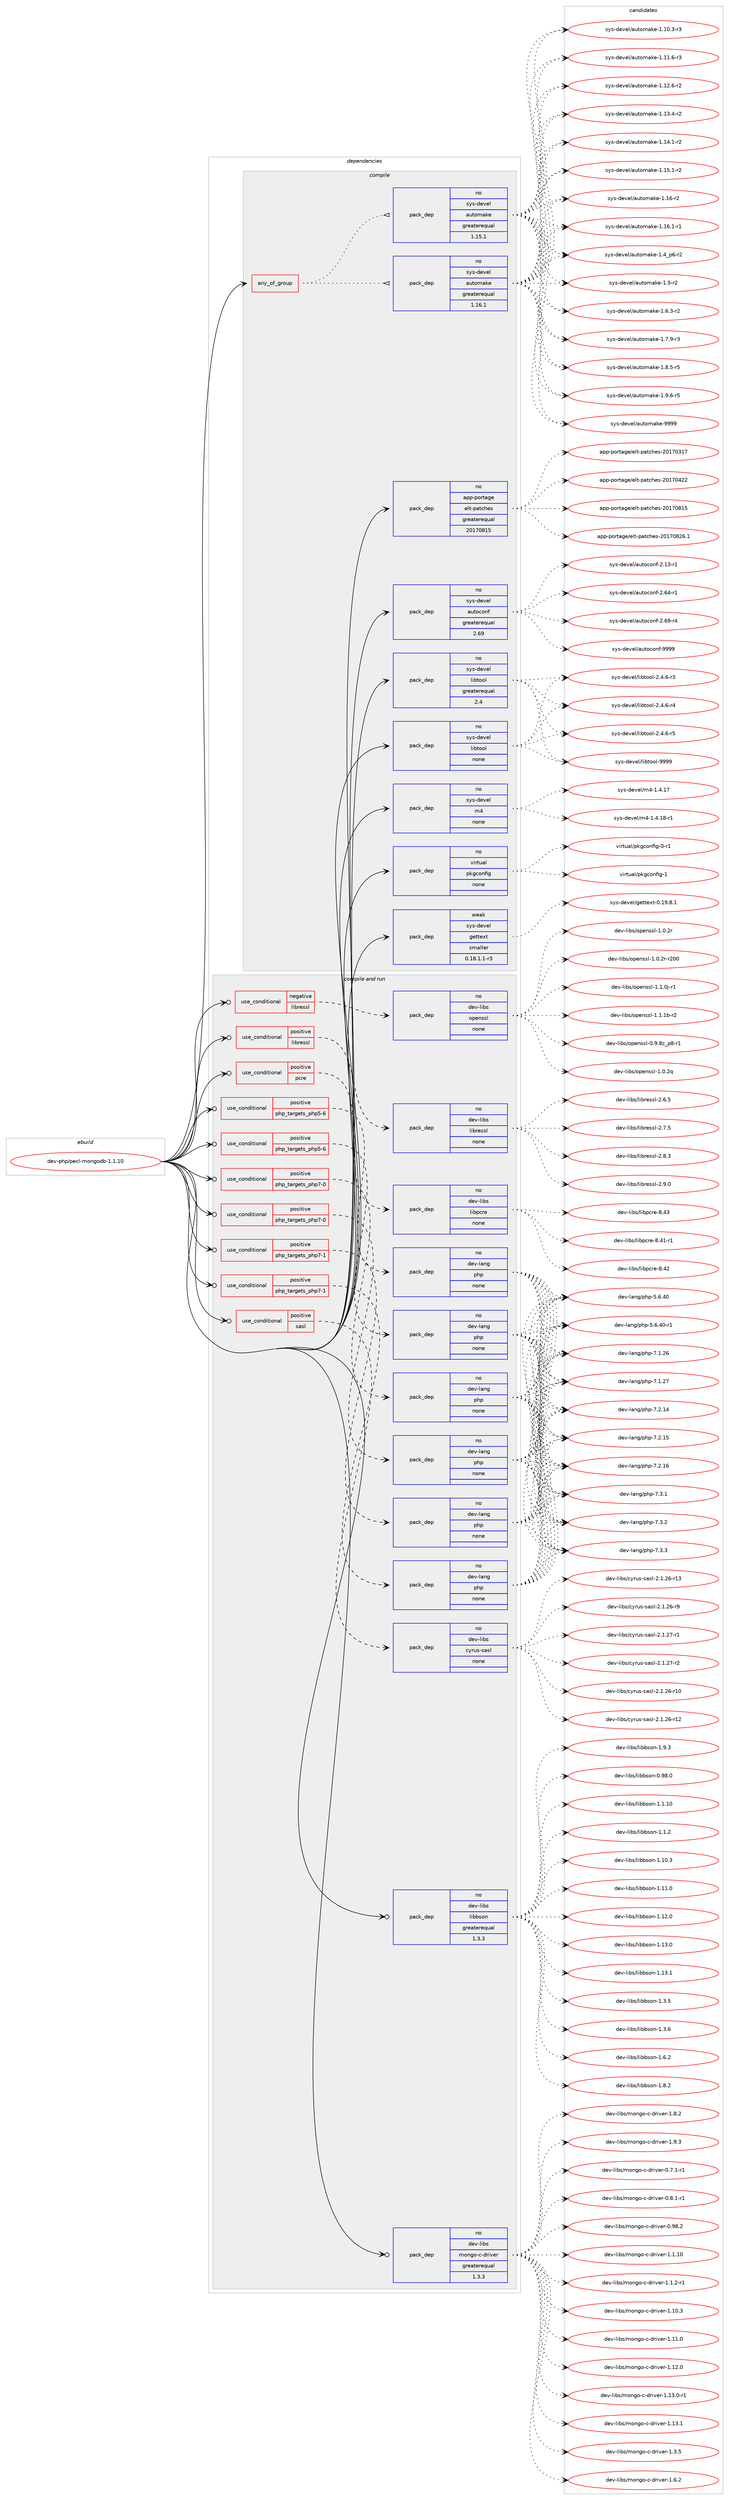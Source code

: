 digraph prolog {

# *************
# Graph options
# *************

newrank=true;
concentrate=true;
compound=true;
graph [rankdir=LR,fontname=Helvetica,fontsize=10,ranksep=1.5];#, ranksep=2.5, nodesep=0.2];
edge  [arrowhead=vee];
node  [fontname=Helvetica,fontsize=10];

# **********
# The ebuild
# **********

subgraph cluster_leftcol {
color=gray;
rank=same;
label=<<i>ebuild</i>>;
id [label="dev-php/pecl-mongodb-1.1.10", color=red, width=4, href="../dev-php/pecl-mongodb-1.1.10.svg"];
}

# ****************
# The dependencies
# ****************

subgraph cluster_midcol {
color=gray;
label=<<i>dependencies</i>>;
subgraph cluster_compile {
fillcolor="#eeeeee";
style=filled;
label=<<i>compile</i>>;
subgraph any22577 {
dependency1394352 [label=<<TABLE BORDER="0" CELLBORDER="1" CELLSPACING="0" CELLPADDING="4"><TR><TD CELLPADDING="10">any_of_group</TD></TR></TABLE>>, shape=none, color=red];subgraph pack1001561 {
dependency1394353 [label=<<TABLE BORDER="0" CELLBORDER="1" CELLSPACING="0" CELLPADDING="4" WIDTH="220"><TR><TD ROWSPAN="6" CELLPADDING="30">pack_dep</TD></TR><TR><TD WIDTH="110">no</TD></TR><TR><TD>sys-devel</TD></TR><TR><TD>automake</TD></TR><TR><TD>greaterequal</TD></TR><TR><TD>1.16.1</TD></TR></TABLE>>, shape=none, color=blue];
}
dependency1394352:e -> dependency1394353:w [weight=20,style="dotted",arrowhead="oinv"];
subgraph pack1001562 {
dependency1394354 [label=<<TABLE BORDER="0" CELLBORDER="1" CELLSPACING="0" CELLPADDING="4" WIDTH="220"><TR><TD ROWSPAN="6" CELLPADDING="30">pack_dep</TD></TR><TR><TD WIDTH="110">no</TD></TR><TR><TD>sys-devel</TD></TR><TR><TD>automake</TD></TR><TR><TD>greaterequal</TD></TR><TR><TD>1.15.1</TD></TR></TABLE>>, shape=none, color=blue];
}
dependency1394352:e -> dependency1394354:w [weight=20,style="dotted",arrowhead="oinv"];
}
id:e -> dependency1394352:w [weight=20,style="solid",arrowhead="vee"];
subgraph pack1001563 {
dependency1394355 [label=<<TABLE BORDER="0" CELLBORDER="1" CELLSPACING="0" CELLPADDING="4" WIDTH="220"><TR><TD ROWSPAN="6" CELLPADDING="30">pack_dep</TD></TR><TR><TD WIDTH="110">no</TD></TR><TR><TD>app-portage</TD></TR><TR><TD>elt-patches</TD></TR><TR><TD>greaterequal</TD></TR><TR><TD>20170815</TD></TR></TABLE>>, shape=none, color=blue];
}
id:e -> dependency1394355:w [weight=20,style="solid",arrowhead="vee"];
subgraph pack1001564 {
dependency1394356 [label=<<TABLE BORDER="0" CELLBORDER="1" CELLSPACING="0" CELLPADDING="4" WIDTH="220"><TR><TD ROWSPAN="6" CELLPADDING="30">pack_dep</TD></TR><TR><TD WIDTH="110">no</TD></TR><TR><TD>sys-devel</TD></TR><TR><TD>autoconf</TD></TR><TR><TD>greaterequal</TD></TR><TR><TD>2.69</TD></TR></TABLE>>, shape=none, color=blue];
}
id:e -> dependency1394356:w [weight=20,style="solid",arrowhead="vee"];
subgraph pack1001565 {
dependency1394357 [label=<<TABLE BORDER="0" CELLBORDER="1" CELLSPACING="0" CELLPADDING="4" WIDTH="220"><TR><TD ROWSPAN="6" CELLPADDING="30">pack_dep</TD></TR><TR><TD WIDTH="110">no</TD></TR><TR><TD>sys-devel</TD></TR><TR><TD>libtool</TD></TR><TR><TD>greaterequal</TD></TR><TR><TD>2.4</TD></TR></TABLE>>, shape=none, color=blue];
}
id:e -> dependency1394357:w [weight=20,style="solid",arrowhead="vee"];
subgraph pack1001566 {
dependency1394358 [label=<<TABLE BORDER="0" CELLBORDER="1" CELLSPACING="0" CELLPADDING="4" WIDTH="220"><TR><TD ROWSPAN="6" CELLPADDING="30">pack_dep</TD></TR><TR><TD WIDTH="110">no</TD></TR><TR><TD>sys-devel</TD></TR><TR><TD>libtool</TD></TR><TR><TD>none</TD></TR><TR><TD></TD></TR></TABLE>>, shape=none, color=blue];
}
id:e -> dependency1394358:w [weight=20,style="solid",arrowhead="vee"];
subgraph pack1001567 {
dependency1394359 [label=<<TABLE BORDER="0" CELLBORDER="1" CELLSPACING="0" CELLPADDING="4" WIDTH="220"><TR><TD ROWSPAN="6" CELLPADDING="30">pack_dep</TD></TR><TR><TD WIDTH="110">no</TD></TR><TR><TD>sys-devel</TD></TR><TR><TD>m4</TD></TR><TR><TD>none</TD></TR><TR><TD></TD></TR></TABLE>>, shape=none, color=blue];
}
id:e -> dependency1394359:w [weight=20,style="solid",arrowhead="vee"];
subgraph pack1001568 {
dependency1394360 [label=<<TABLE BORDER="0" CELLBORDER="1" CELLSPACING="0" CELLPADDING="4" WIDTH="220"><TR><TD ROWSPAN="6" CELLPADDING="30">pack_dep</TD></TR><TR><TD WIDTH="110">no</TD></TR><TR><TD>virtual</TD></TR><TR><TD>pkgconfig</TD></TR><TR><TD>none</TD></TR><TR><TD></TD></TR></TABLE>>, shape=none, color=blue];
}
id:e -> dependency1394360:w [weight=20,style="solid",arrowhead="vee"];
subgraph pack1001569 {
dependency1394361 [label=<<TABLE BORDER="0" CELLBORDER="1" CELLSPACING="0" CELLPADDING="4" WIDTH="220"><TR><TD ROWSPAN="6" CELLPADDING="30">pack_dep</TD></TR><TR><TD WIDTH="110">weak</TD></TR><TR><TD>sys-devel</TD></TR><TR><TD>gettext</TD></TR><TR><TD>smaller</TD></TR><TR><TD>0.18.1.1-r3</TD></TR></TABLE>>, shape=none, color=blue];
}
id:e -> dependency1394361:w [weight=20,style="solid",arrowhead="vee"];
}
subgraph cluster_compileandrun {
fillcolor="#eeeeee";
style=filled;
label=<<i>compile and run</i>>;
subgraph cond369649 {
dependency1394362 [label=<<TABLE BORDER="0" CELLBORDER="1" CELLSPACING="0" CELLPADDING="4"><TR><TD ROWSPAN="3" CELLPADDING="10">use_conditional</TD></TR><TR><TD>negative</TD></TR><TR><TD>libressl</TD></TR></TABLE>>, shape=none, color=red];
subgraph pack1001570 {
dependency1394363 [label=<<TABLE BORDER="0" CELLBORDER="1" CELLSPACING="0" CELLPADDING="4" WIDTH="220"><TR><TD ROWSPAN="6" CELLPADDING="30">pack_dep</TD></TR><TR><TD WIDTH="110">no</TD></TR><TR><TD>dev-libs</TD></TR><TR><TD>openssl</TD></TR><TR><TD>none</TD></TR><TR><TD></TD></TR></TABLE>>, shape=none, color=blue];
}
dependency1394362:e -> dependency1394363:w [weight=20,style="dashed",arrowhead="vee"];
}
id:e -> dependency1394362:w [weight=20,style="solid",arrowhead="odotvee"];
subgraph cond369650 {
dependency1394364 [label=<<TABLE BORDER="0" CELLBORDER="1" CELLSPACING="0" CELLPADDING="4"><TR><TD ROWSPAN="3" CELLPADDING="10">use_conditional</TD></TR><TR><TD>positive</TD></TR><TR><TD>libressl</TD></TR></TABLE>>, shape=none, color=red];
subgraph pack1001571 {
dependency1394365 [label=<<TABLE BORDER="0" CELLBORDER="1" CELLSPACING="0" CELLPADDING="4" WIDTH="220"><TR><TD ROWSPAN="6" CELLPADDING="30">pack_dep</TD></TR><TR><TD WIDTH="110">no</TD></TR><TR><TD>dev-libs</TD></TR><TR><TD>libressl</TD></TR><TR><TD>none</TD></TR><TR><TD></TD></TR></TABLE>>, shape=none, color=blue];
}
dependency1394364:e -> dependency1394365:w [weight=20,style="dashed",arrowhead="vee"];
}
id:e -> dependency1394364:w [weight=20,style="solid",arrowhead="odotvee"];
subgraph cond369651 {
dependency1394366 [label=<<TABLE BORDER="0" CELLBORDER="1" CELLSPACING="0" CELLPADDING="4"><TR><TD ROWSPAN="3" CELLPADDING="10">use_conditional</TD></TR><TR><TD>positive</TD></TR><TR><TD>pcre</TD></TR></TABLE>>, shape=none, color=red];
subgraph pack1001572 {
dependency1394367 [label=<<TABLE BORDER="0" CELLBORDER="1" CELLSPACING="0" CELLPADDING="4" WIDTH="220"><TR><TD ROWSPAN="6" CELLPADDING="30">pack_dep</TD></TR><TR><TD WIDTH="110">no</TD></TR><TR><TD>dev-libs</TD></TR><TR><TD>libpcre</TD></TR><TR><TD>none</TD></TR><TR><TD></TD></TR></TABLE>>, shape=none, color=blue];
}
dependency1394366:e -> dependency1394367:w [weight=20,style="dashed",arrowhead="vee"];
}
id:e -> dependency1394366:w [weight=20,style="solid",arrowhead="odotvee"];
subgraph cond369652 {
dependency1394368 [label=<<TABLE BORDER="0" CELLBORDER="1" CELLSPACING="0" CELLPADDING="4"><TR><TD ROWSPAN="3" CELLPADDING="10">use_conditional</TD></TR><TR><TD>positive</TD></TR><TR><TD>php_targets_php5-6</TD></TR></TABLE>>, shape=none, color=red];
subgraph pack1001573 {
dependency1394369 [label=<<TABLE BORDER="0" CELLBORDER="1" CELLSPACING="0" CELLPADDING="4" WIDTH="220"><TR><TD ROWSPAN="6" CELLPADDING="30">pack_dep</TD></TR><TR><TD WIDTH="110">no</TD></TR><TR><TD>dev-lang</TD></TR><TR><TD>php</TD></TR><TR><TD>none</TD></TR><TR><TD></TD></TR></TABLE>>, shape=none, color=blue];
}
dependency1394368:e -> dependency1394369:w [weight=20,style="dashed",arrowhead="vee"];
}
id:e -> dependency1394368:w [weight=20,style="solid",arrowhead="odotvee"];
subgraph cond369653 {
dependency1394370 [label=<<TABLE BORDER="0" CELLBORDER="1" CELLSPACING="0" CELLPADDING="4"><TR><TD ROWSPAN="3" CELLPADDING="10">use_conditional</TD></TR><TR><TD>positive</TD></TR><TR><TD>php_targets_php5-6</TD></TR></TABLE>>, shape=none, color=red];
subgraph pack1001574 {
dependency1394371 [label=<<TABLE BORDER="0" CELLBORDER="1" CELLSPACING="0" CELLPADDING="4" WIDTH="220"><TR><TD ROWSPAN="6" CELLPADDING="30">pack_dep</TD></TR><TR><TD WIDTH="110">no</TD></TR><TR><TD>dev-lang</TD></TR><TR><TD>php</TD></TR><TR><TD>none</TD></TR><TR><TD></TD></TR></TABLE>>, shape=none, color=blue];
}
dependency1394370:e -> dependency1394371:w [weight=20,style="dashed",arrowhead="vee"];
}
id:e -> dependency1394370:w [weight=20,style="solid",arrowhead="odotvee"];
subgraph cond369654 {
dependency1394372 [label=<<TABLE BORDER="0" CELLBORDER="1" CELLSPACING="0" CELLPADDING="4"><TR><TD ROWSPAN="3" CELLPADDING="10">use_conditional</TD></TR><TR><TD>positive</TD></TR><TR><TD>php_targets_php7-0</TD></TR></TABLE>>, shape=none, color=red];
subgraph pack1001575 {
dependency1394373 [label=<<TABLE BORDER="0" CELLBORDER="1" CELLSPACING="0" CELLPADDING="4" WIDTH="220"><TR><TD ROWSPAN="6" CELLPADDING="30">pack_dep</TD></TR><TR><TD WIDTH="110">no</TD></TR><TR><TD>dev-lang</TD></TR><TR><TD>php</TD></TR><TR><TD>none</TD></TR><TR><TD></TD></TR></TABLE>>, shape=none, color=blue];
}
dependency1394372:e -> dependency1394373:w [weight=20,style="dashed",arrowhead="vee"];
}
id:e -> dependency1394372:w [weight=20,style="solid",arrowhead="odotvee"];
subgraph cond369655 {
dependency1394374 [label=<<TABLE BORDER="0" CELLBORDER="1" CELLSPACING="0" CELLPADDING="4"><TR><TD ROWSPAN="3" CELLPADDING="10">use_conditional</TD></TR><TR><TD>positive</TD></TR><TR><TD>php_targets_php7-0</TD></TR></TABLE>>, shape=none, color=red];
subgraph pack1001576 {
dependency1394375 [label=<<TABLE BORDER="0" CELLBORDER="1" CELLSPACING="0" CELLPADDING="4" WIDTH="220"><TR><TD ROWSPAN="6" CELLPADDING="30">pack_dep</TD></TR><TR><TD WIDTH="110">no</TD></TR><TR><TD>dev-lang</TD></TR><TR><TD>php</TD></TR><TR><TD>none</TD></TR><TR><TD></TD></TR></TABLE>>, shape=none, color=blue];
}
dependency1394374:e -> dependency1394375:w [weight=20,style="dashed",arrowhead="vee"];
}
id:e -> dependency1394374:w [weight=20,style="solid",arrowhead="odotvee"];
subgraph cond369656 {
dependency1394376 [label=<<TABLE BORDER="0" CELLBORDER="1" CELLSPACING="0" CELLPADDING="4"><TR><TD ROWSPAN="3" CELLPADDING="10">use_conditional</TD></TR><TR><TD>positive</TD></TR><TR><TD>php_targets_php7-1</TD></TR></TABLE>>, shape=none, color=red];
subgraph pack1001577 {
dependency1394377 [label=<<TABLE BORDER="0" CELLBORDER="1" CELLSPACING="0" CELLPADDING="4" WIDTH="220"><TR><TD ROWSPAN="6" CELLPADDING="30">pack_dep</TD></TR><TR><TD WIDTH="110">no</TD></TR><TR><TD>dev-lang</TD></TR><TR><TD>php</TD></TR><TR><TD>none</TD></TR><TR><TD></TD></TR></TABLE>>, shape=none, color=blue];
}
dependency1394376:e -> dependency1394377:w [weight=20,style="dashed",arrowhead="vee"];
}
id:e -> dependency1394376:w [weight=20,style="solid",arrowhead="odotvee"];
subgraph cond369657 {
dependency1394378 [label=<<TABLE BORDER="0" CELLBORDER="1" CELLSPACING="0" CELLPADDING="4"><TR><TD ROWSPAN="3" CELLPADDING="10">use_conditional</TD></TR><TR><TD>positive</TD></TR><TR><TD>php_targets_php7-1</TD></TR></TABLE>>, shape=none, color=red];
subgraph pack1001578 {
dependency1394379 [label=<<TABLE BORDER="0" CELLBORDER="1" CELLSPACING="0" CELLPADDING="4" WIDTH="220"><TR><TD ROWSPAN="6" CELLPADDING="30">pack_dep</TD></TR><TR><TD WIDTH="110">no</TD></TR><TR><TD>dev-lang</TD></TR><TR><TD>php</TD></TR><TR><TD>none</TD></TR><TR><TD></TD></TR></TABLE>>, shape=none, color=blue];
}
dependency1394378:e -> dependency1394379:w [weight=20,style="dashed",arrowhead="vee"];
}
id:e -> dependency1394378:w [weight=20,style="solid",arrowhead="odotvee"];
subgraph cond369658 {
dependency1394380 [label=<<TABLE BORDER="0" CELLBORDER="1" CELLSPACING="0" CELLPADDING="4"><TR><TD ROWSPAN="3" CELLPADDING="10">use_conditional</TD></TR><TR><TD>positive</TD></TR><TR><TD>sasl</TD></TR></TABLE>>, shape=none, color=red];
subgraph pack1001579 {
dependency1394381 [label=<<TABLE BORDER="0" CELLBORDER="1" CELLSPACING="0" CELLPADDING="4" WIDTH="220"><TR><TD ROWSPAN="6" CELLPADDING="30">pack_dep</TD></TR><TR><TD WIDTH="110">no</TD></TR><TR><TD>dev-libs</TD></TR><TR><TD>cyrus-sasl</TD></TR><TR><TD>none</TD></TR><TR><TD></TD></TR></TABLE>>, shape=none, color=blue];
}
dependency1394380:e -> dependency1394381:w [weight=20,style="dashed",arrowhead="vee"];
}
id:e -> dependency1394380:w [weight=20,style="solid",arrowhead="odotvee"];
subgraph pack1001580 {
dependency1394382 [label=<<TABLE BORDER="0" CELLBORDER="1" CELLSPACING="0" CELLPADDING="4" WIDTH="220"><TR><TD ROWSPAN="6" CELLPADDING="30">pack_dep</TD></TR><TR><TD WIDTH="110">no</TD></TR><TR><TD>dev-libs</TD></TR><TR><TD>libbson</TD></TR><TR><TD>greaterequal</TD></TR><TR><TD>1.3.3</TD></TR></TABLE>>, shape=none, color=blue];
}
id:e -> dependency1394382:w [weight=20,style="solid",arrowhead="odotvee"];
subgraph pack1001581 {
dependency1394383 [label=<<TABLE BORDER="0" CELLBORDER="1" CELLSPACING="0" CELLPADDING="4" WIDTH="220"><TR><TD ROWSPAN="6" CELLPADDING="30">pack_dep</TD></TR><TR><TD WIDTH="110">no</TD></TR><TR><TD>dev-libs</TD></TR><TR><TD>mongo-c-driver</TD></TR><TR><TD>greaterequal</TD></TR><TR><TD>1.3.3</TD></TR></TABLE>>, shape=none, color=blue];
}
id:e -> dependency1394383:w [weight=20,style="solid",arrowhead="odotvee"];
}
subgraph cluster_run {
fillcolor="#eeeeee";
style=filled;
label=<<i>run</i>>;
}
}

# **************
# The candidates
# **************

subgraph cluster_choices {
rank=same;
color=gray;
label=<<i>candidates</i>>;

subgraph choice1001561 {
color=black;
nodesep=1;
choice11512111545100101118101108479711711611110997107101454946494846514511451 [label="sys-devel/automake-1.10.3-r3", color=red, width=4,href="../sys-devel/automake-1.10.3-r3.svg"];
choice11512111545100101118101108479711711611110997107101454946494946544511451 [label="sys-devel/automake-1.11.6-r3", color=red, width=4,href="../sys-devel/automake-1.11.6-r3.svg"];
choice11512111545100101118101108479711711611110997107101454946495046544511450 [label="sys-devel/automake-1.12.6-r2", color=red, width=4,href="../sys-devel/automake-1.12.6-r2.svg"];
choice11512111545100101118101108479711711611110997107101454946495146524511450 [label="sys-devel/automake-1.13.4-r2", color=red, width=4,href="../sys-devel/automake-1.13.4-r2.svg"];
choice11512111545100101118101108479711711611110997107101454946495246494511450 [label="sys-devel/automake-1.14.1-r2", color=red, width=4,href="../sys-devel/automake-1.14.1-r2.svg"];
choice11512111545100101118101108479711711611110997107101454946495346494511450 [label="sys-devel/automake-1.15.1-r2", color=red, width=4,href="../sys-devel/automake-1.15.1-r2.svg"];
choice1151211154510010111810110847971171161111099710710145494649544511450 [label="sys-devel/automake-1.16-r2", color=red, width=4,href="../sys-devel/automake-1.16-r2.svg"];
choice11512111545100101118101108479711711611110997107101454946495446494511449 [label="sys-devel/automake-1.16.1-r1", color=red, width=4,href="../sys-devel/automake-1.16.1-r1.svg"];
choice115121115451001011181011084797117116111109971071014549465295112544511450 [label="sys-devel/automake-1.4_p6-r2", color=red, width=4,href="../sys-devel/automake-1.4_p6-r2.svg"];
choice11512111545100101118101108479711711611110997107101454946534511450 [label="sys-devel/automake-1.5-r2", color=red, width=4,href="../sys-devel/automake-1.5-r2.svg"];
choice115121115451001011181011084797117116111109971071014549465446514511450 [label="sys-devel/automake-1.6.3-r2", color=red, width=4,href="../sys-devel/automake-1.6.3-r2.svg"];
choice115121115451001011181011084797117116111109971071014549465546574511451 [label="sys-devel/automake-1.7.9-r3", color=red, width=4,href="../sys-devel/automake-1.7.9-r3.svg"];
choice115121115451001011181011084797117116111109971071014549465646534511453 [label="sys-devel/automake-1.8.5-r5", color=red, width=4,href="../sys-devel/automake-1.8.5-r5.svg"];
choice115121115451001011181011084797117116111109971071014549465746544511453 [label="sys-devel/automake-1.9.6-r5", color=red, width=4,href="../sys-devel/automake-1.9.6-r5.svg"];
choice115121115451001011181011084797117116111109971071014557575757 [label="sys-devel/automake-9999", color=red, width=4,href="../sys-devel/automake-9999.svg"];
dependency1394353:e -> choice11512111545100101118101108479711711611110997107101454946494846514511451:w [style=dotted,weight="100"];
dependency1394353:e -> choice11512111545100101118101108479711711611110997107101454946494946544511451:w [style=dotted,weight="100"];
dependency1394353:e -> choice11512111545100101118101108479711711611110997107101454946495046544511450:w [style=dotted,weight="100"];
dependency1394353:e -> choice11512111545100101118101108479711711611110997107101454946495146524511450:w [style=dotted,weight="100"];
dependency1394353:e -> choice11512111545100101118101108479711711611110997107101454946495246494511450:w [style=dotted,weight="100"];
dependency1394353:e -> choice11512111545100101118101108479711711611110997107101454946495346494511450:w [style=dotted,weight="100"];
dependency1394353:e -> choice1151211154510010111810110847971171161111099710710145494649544511450:w [style=dotted,weight="100"];
dependency1394353:e -> choice11512111545100101118101108479711711611110997107101454946495446494511449:w [style=dotted,weight="100"];
dependency1394353:e -> choice115121115451001011181011084797117116111109971071014549465295112544511450:w [style=dotted,weight="100"];
dependency1394353:e -> choice11512111545100101118101108479711711611110997107101454946534511450:w [style=dotted,weight="100"];
dependency1394353:e -> choice115121115451001011181011084797117116111109971071014549465446514511450:w [style=dotted,weight="100"];
dependency1394353:e -> choice115121115451001011181011084797117116111109971071014549465546574511451:w [style=dotted,weight="100"];
dependency1394353:e -> choice115121115451001011181011084797117116111109971071014549465646534511453:w [style=dotted,weight="100"];
dependency1394353:e -> choice115121115451001011181011084797117116111109971071014549465746544511453:w [style=dotted,weight="100"];
dependency1394353:e -> choice115121115451001011181011084797117116111109971071014557575757:w [style=dotted,weight="100"];
}
subgraph choice1001562 {
color=black;
nodesep=1;
choice11512111545100101118101108479711711611110997107101454946494846514511451 [label="sys-devel/automake-1.10.3-r3", color=red, width=4,href="../sys-devel/automake-1.10.3-r3.svg"];
choice11512111545100101118101108479711711611110997107101454946494946544511451 [label="sys-devel/automake-1.11.6-r3", color=red, width=4,href="../sys-devel/automake-1.11.6-r3.svg"];
choice11512111545100101118101108479711711611110997107101454946495046544511450 [label="sys-devel/automake-1.12.6-r2", color=red, width=4,href="../sys-devel/automake-1.12.6-r2.svg"];
choice11512111545100101118101108479711711611110997107101454946495146524511450 [label="sys-devel/automake-1.13.4-r2", color=red, width=4,href="../sys-devel/automake-1.13.4-r2.svg"];
choice11512111545100101118101108479711711611110997107101454946495246494511450 [label="sys-devel/automake-1.14.1-r2", color=red, width=4,href="../sys-devel/automake-1.14.1-r2.svg"];
choice11512111545100101118101108479711711611110997107101454946495346494511450 [label="sys-devel/automake-1.15.1-r2", color=red, width=4,href="../sys-devel/automake-1.15.1-r2.svg"];
choice1151211154510010111810110847971171161111099710710145494649544511450 [label="sys-devel/automake-1.16-r2", color=red, width=4,href="../sys-devel/automake-1.16-r2.svg"];
choice11512111545100101118101108479711711611110997107101454946495446494511449 [label="sys-devel/automake-1.16.1-r1", color=red, width=4,href="../sys-devel/automake-1.16.1-r1.svg"];
choice115121115451001011181011084797117116111109971071014549465295112544511450 [label="sys-devel/automake-1.4_p6-r2", color=red, width=4,href="../sys-devel/automake-1.4_p6-r2.svg"];
choice11512111545100101118101108479711711611110997107101454946534511450 [label="sys-devel/automake-1.5-r2", color=red, width=4,href="../sys-devel/automake-1.5-r2.svg"];
choice115121115451001011181011084797117116111109971071014549465446514511450 [label="sys-devel/automake-1.6.3-r2", color=red, width=4,href="../sys-devel/automake-1.6.3-r2.svg"];
choice115121115451001011181011084797117116111109971071014549465546574511451 [label="sys-devel/automake-1.7.9-r3", color=red, width=4,href="../sys-devel/automake-1.7.9-r3.svg"];
choice115121115451001011181011084797117116111109971071014549465646534511453 [label="sys-devel/automake-1.8.5-r5", color=red, width=4,href="../sys-devel/automake-1.8.5-r5.svg"];
choice115121115451001011181011084797117116111109971071014549465746544511453 [label="sys-devel/automake-1.9.6-r5", color=red, width=4,href="../sys-devel/automake-1.9.6-r5.svg"];
choice115121115451001011181011084797117116111109971071014557575757 [label="sys-devel/automake-9999", color=red, width=4,href="../sys-devel/automake-9999.svg"];
dependency1394354:e -> choice11512111545100101118101108479711711611110997107101454946494846514511451:w [style=dotted,weight="100"];
dependency1394354:e -> choice11512111545100101118101108479711711611110997107101454946494946544511451:w [style=dotted,weight="100"];
dependency1394354:e -> choice11512111545100101118101108479711711611110997107101454946495046544511450:w [style=dotted,weight="100"];
dependency1394354:e -> choice11512111545100101118101108479711711611110997107101454946495146524511450:w [style=dotted,weight="100"];
dependency1394354:e -> choice11512111545100101118101108479711711611110997107101454946495246494511450:w [style=dotted,weight="100"];
dependency1394354:e -> choice11512111545100101118101108479711711611110997107101454946495346494511450:w [style=dotted,weight="100"];
dependency1394354:e -> choice1151211154510010111810110847971171161111099710710145494649544511450:w [style=dotted,weight="100"];
dependency1394354:e -> choice11512111545100101118101108479711711611110997107101454946495446494511449:w [style=dotted,weight="100"];
dependency1394354:e -> choice115121115451001011181011084797117116111109971071014549465295112544511450:w [style=dotted,weight="100"];
dependency1394354:e -> choice11512111545100101118101108479711711611110997107101454946534511450:w [style=dotted,weight="100"];
dependency1394354:e -> choice115121115451001011181011084797117116111109971071014549465446514511450:w [style=dotted,weight="100"];
dependency1394354:e -> choice115121115451001011181011084797117116111109971071014549465546574511451:w [style=dotted,weight="100"];
dependency1394354:e -> choice115121115451001011181011084797117116111109971071014549465646534511453:w [style=dotted,weight="100"];
dependency1394354:e -> choice115121115451001011181011084797117116111109971071014549465746544511453:w [style=dotted,weight="100"];
dependency1394354:e -> choice115121115451001011181011084797117116111109971071014557575757:w [style=dotted,weight="100"];
}
subgraph choice1001563 {
color=black;
nodesep=1;
choice97112112451121111141169710310147101108116451129711699104101115455048495548514955 [label="app-portage/elt-patches-20170317", color=red, width=4,href="../app-portage/elt-patches-20170317.svg"];
choice97112112451121111141169710310147101108116451129711699104101115455048495548525050 [label="app-portage/elt-patches-20170422", color=red, width=4,href="../app-portage/elt-patches-20170422.svg"];
choice97112112451121111141169710310147101108116451129711699104101115455048495548564953 [label="app-portage/elt-patches-20170815", color=red, width=4,href="../app-portage/elt-patches-20170815.svg"];
choice971121124511211111411697103101471011081164511297116991041011154550484955485650544649 [label="app-portage/elt-patches-20170826.1", color=red, width=4,href="../app-portage/elt-patches-20170826.1.svg"];
dependency1394355:e -> choice97112112451121111141169710310147101108116451129711699104101115455048495548514955:w [style=dotted,weight="100"];
dependency1394355:e -> choice97112112451121111141169710310147101108116451129711699104101115455048495548525050:w [style=dotted,weight="100"];
dependency1394355:e -> choice97112112451121111141169710310147101108116451129711699104101115455048495548564953:w [style=dotted,weight="100"];
dependency1394355:e -> choice971121124511211111411697103101471011081164511297116991041011154550484955485650544649:w [style=dotted,weight="100"];
}
subgraph choice1001564 {
color=black;
nodesep=1;
choice1151211154510010111810110847971171161119911111010245504649514511449 [label="sys-devel/autoconf-2.13-r1", color=red, width=4,href="../sys-devel/autoconf-2.13-r1.svg"];
choice1151211154510010111810110847971171161119911111010245504654524511449 [label="sys-devel/autoconf-2.64-r1", color=red, width=4,href="../sys-devel/autoconf-2.64-r1.svg"];
choice1151211154510010111810110847971171161119911111010245504654574511452 [label="sys-devel/autoconf-2.69-r4", color=red, width=4,href="../sys-devel/autoconf-2.69-r4.svg"];
choice115121115451001011181011084797117116111991111101024557575757 [label="sys-devel/autoconf-9999", color=red, width=4,href="../sys-devel/autoconf-9999.svg"];
dependency1394356:e -> choice1151211154510010111810110847971171161119911111010245504649514511449:w [style=dotted,weight="100"];
dependency1394356:e -> choice1151211154510010111810110847971171161119911111010245504654524511449:w [style=dotted,weight="100"];
dependency1394356:e -> choice1151211154510010111810110847971171161119911111010245504654574511452:w [style=dotted,weight="100"];
dependency1394356:e -> choice115121115451001011181011084797117116111991111101024557575757:w [style=dotted,weight="100"];
}
subgraph choice1001565 {
color=black;
nodesep=1;
choice1151211154510010111810110847108105981161111111084550465246544511451 [label="sys-devel/libtool-2.4.6-r3", color=red, width=4,href="../sys-devel/libtool-2.4.6-r3.svg"];
choice1151211154510010111810110847108105981161111111084550465246544511452 [label="sys-devel/libtool-2.4.6-r4", color=red, width=4,href="../sys-devel/libtool-2.4.6-r4.svg"];
choice1151211154510010111810110847108105981161111111084550465246544511453 [label="sys-devel/libtool-2.4.6-r5", color=red, width=4,href="../sys-devel/libtool-2.4.6-r5.svg"];
choice1151211154510010111810110847108105981161111111084557575757 [label="sys-devel/libtool-9999", color=red, width=4,href="../sys-devel/libtool-9999.svg"];
dependency1394357:e -> choice1151211154510010111810110847108105981161111111084550465246544511451:w [style=dotted,weight="100"];
dependency1394357:e -> choice1151211154510010111810110847108105981161111111084550465246544511452:w [style=dotted,weight="100"];
dependency1394357:e -> choice1151211154510010111810110847108105981161111111084550465246544511453:w [style=dotted,weight="100"];
dependency1394357:e -> choice1151211154510010111810110847108105981161111111084557575757:w [style=dotted,weight="100"];
}
subgraph choice1001566 {
color=black;
nodesep=1;
choice1151211154510010111810110847108105981161111111084550465246544511451 [label="sys-devel/libtool-2.4.6-r3", color=red, width=4,href="../sys-devel/libtool-2.4.6-r3.svg"];
choice1151211154510010111810110847108105981161111111084550465246544511452 [label="sys-devel/libtool-2.4.6-r4", color=red, width=4,href="../sys-devel/libtool-2.4.6-r4.svg"];
choice1151211154510010111810110847108105981161111111084550465246544511453 [label="sys-devel/libtool-2.4.6-r5", color=red, width=4,href="../sys-devel/libtool-2.4.6-r5.svg"];
choice1151211154510010111810110847108105981161111111084557575757 [label="sys-devel/libtool-9999", color=red, width=4,href="../sys-devel/libtool-9999.svg"];
dependency1394358:e -> choice1151211154510010111810110847108105981161111111084550465246544511451:w [style=dotted,weight="100"];
dependency1394358:e -> choice1151211154510010111810110847108105981161111111084550465246544511452:w [style=dotted,weight="100"];
dependency1394358:e -> choice1151211154510010111810110847108105981161111111084550465246544511453:w [style=dotted,weight="100"];
dependency1394358:e -> choice1151211154510010111810110847108105981161111111084557575757:w [style=dotted,weight="100"];
}
subgraph choice1001567 {
color=black;
nodesep=1;
choice11512111545100101118101108471095245494652464955 [label="sys-devel/m4-1.4.17", color=red, width=4,href="../sys-devel/m4-1.4.17.svg"];
choice115121115451001011181011084710952454946524649564511449 [label="sys-devel/m4-1.4.18-r1", color=red, width=4,href="../sys-devel/m4-1.4.18-r1.svg"];
dependency1394359:e -> choice11512111545100101118101108471095245494652464955:w [style=dotted,weight="100"];
dependency1394359:e -> choice115121115451001011181011084710952454946524649564511449:w [style=dotted,weight="100"];
}
subgraph choice1001568 {
color=black;
nodesep=1;
choice11810511411611797108471121071039911111010210510345484511449 [label="virtual/pkgconfig-0-r1", color=red, width=4,href="../virtual/pkgconfig-0-r1.svg"];
choice1181051141161179710847112107103991111101021051034549 [label="virtual/pkgconfig-1", color=red, width=4,href="../virtual/pkgconfig-1.svg"];
dependency1394360:e -> choice11810511411611797108471121071039911111010210510345484511449:w [style=dotted,weight="100"];
dependency1394360:e -> choice1181051141161179710847112107103991111101021051034549:w [style=dotted,weight="100"];
}
subgraph choice1001569 {
color=black;
nodesep=1;
choice1151211154510010111810110847103101116116101120116454846495746564649 [label="sys-devel/gettext-0.19.8.1", color=red, width=4,href="../sys-devel/gettext-0.19.8.1.svg"];
dependency1394361:e -> choice1151211154510010111810110847103101116116101120116454846495746564649:w [style=dotted,weight="100"];
}
subgraph choice1001570 {
color=black;
nodesep=1;
choice10010111845108105981154711111210111011511510845484657465612295112564511449 [label="dev-libs/openssl-0.9.8z_p8-r1", color=red, width=4,href="../dev-libs/openssl-0.9.8z_p8-r1.svg"];
choice100101118451081059811547111112101110115115108454946484650113 [label="dev-libs/openssl-1.0.2q", color=red, width=4,href="../dev-libs/openssl-1.0.2q.svg"];
choice100101118451081059811547111112101110115115108454946484650114 [label="dev-libs/openssl-1.0.2r", color=red, width=4,href="../dev-libs/openssl-1.0.2r.svg"];
choice10010111845108105981154711111210111011511510845494648465011445114504848 [label="dev-libs/openssl-1.0.2r-r200", color=red, width=4,href="../dev-libs/openssl-1.0.2r-r200.svg"];
choice1001011184510810598115471111121011101151151084549464946481064511449 [label="dev-libs/openssl-1.1.0j-r1", color=red, width=4,href="../dev-libs/openssl-1.1.0j-r1.svg"];
choice100101118451081059811547111112101110115115108454946494649984511450 [label="dev-libs/openssl-1.1.1b-r2", color=red, width=4,href="../dev-libs/openssl-1.1.1b-r2.svg"];
dependency1394363:e -> choice10010111845108105981154711111210111011511510845484657465612295112564511449:w [style=dotted,weight="100"];
dependency1394363:e -> choice100101118451081059811547111112101110115115108454946484650113:w [style=dotted,weight="100"];
dependency1394363:e -> choice100101118451081059811547111112101110115115108454946484650114:w [style=dotted,weight="100"];
dependency1394363:e -> choice10010111845108105981154711111210111011511510845494648465011445114504848:w [style=dotted,weight="100"];
dependency1394363:e -> choice1001011184510810598115471111121011101151151084549464946481064511449:w [style=dotted,weight="100"];
dependency1394363:e -> choice100101118451081059811547111112101110115115108454946494649984511450:w [style=dotted,weight="100"];
}
subgraph choice1001571 {
color=black;
nodesep=1;
choice10010111845108105981154710810598114101115115108455046544653 [label="dev-libs/libressl-2.6.5", color=red, width=4,href="../dev-libs/libressl-2.6.5.svg"];
choice10010111845108105981154710810598114101115115108455046554653 [label="dev-libs/libressl-2.7.5", color=red, width=4,href="../dev-libs/libressl-2.7.5.svg"];
choice10010111845108105981154710810598114101115115108455046564651 [label="dev-libs/libressl-2.8.3", color=red, width=4,href="../dev-libs/libressl-2.8.3.svg"];
choice10010111845108105981154710810598114101115115108455046574648 [label="dev-libs/libressl-2.9.0", color=red, width=4,href="../dev-libs/libressl-2.9.0.svg"];
dependency1394365:e -> choice10010111845108105981154710810598114101115115108455046544653:w [style=dotted,weight="100"];
dependency1394365:e -> choice10010111845108105981154710810598114101115115108455046554653:w [style=dotted,weight="100"];
dependency1394365:e -> choice10010111845108105981154710810598114101115115108455046564651:w [style=dotted,weight="100"];
dependency1394365:e -> choice10010111845108105981154710810598114101115115108455046574648:w [style=dotted,weight="100"];
}
subgraph choice1001572 {
color=black;
nodesep=1;
choice100101118451081059811547108105981129911410145564652494511449 [label="dev-libs/libpcre-8.41-r1", color=red, width=4,href="../dev-libs/libpcre-8.41-r1.svg"];
choice10010111845108105981154710810598112991141014556465250 [label="dev-libs/libpcre-8.42", color=red, width=4,href="../dev-libs/libpcre-8.42.svg"];
choice10010111845108105981154710810598112991141014556465251 [label="dev-libs/libpcre-8.43", color=red, width=4,href="../dev-libs/libpcre-8.43.svg"];
dependency1394367:e -> choice100101118451081059811547108105981129911410145564652494511449:w [style=dotted,weight="100"];
dependency1394367:e -> choice10010111845108105981154710810598112991141014556465250:w [style=dotted,weight="100"];
dependency1394367:e -> choice10010111845108105981154710810598112991141014556465251:w [style=dotted,weight="100"];
}
subgraph choice1001573 {
color=black;
nodesep=1;
choice10010111845108971101034711210411245534654465248 [label="dev-lang/php-5.6.40", color=red, width=4,href="../dev-lang/php-5.6.40.svg"];
choice100101118451089711010347112104112455346544652484511449 [label="dev-lang/php-5.6.40-r1", color=red, width=4,href="../dev-lang/php-5.6.40-r1.svg"];
choice10010111845108971101034711210411245554649465054 [label="dev-lang/php-7.1.26", color=red, width=4,href="../dev-lang/php-7.1.26.svg"];
choice10010111845108971101034711210411245554649465055 [label="dev-lang/php-7.1.27", color=red, width=4,href="../dev-lang/php-7.1.27.svg"];
choice10010111845108971101034711210411245554650464952 [label="dev-lang/php-7.2.14", color=red, width=4,href="../dev-lang/php-7.2.14.svg"];
choice10010111845108971101034711210411245554650464953 [label="dev-lang/php-7.2.15", color=red, width=4,href="../dev-lang/php-7.2.15.svg"];
choice10010111845108971101034711210411245554650464954 [label="dev-lang/php-7.2.16", color=red, width=4,href="../dev-lang/php-7.2.16.svg"];
choice100101118451089711010347112104112455546514649 [label="dev-lang/php-7.3.1", color=red, width=4,href="../dev-lang/php-7.3.1.svg"];
choice100101118451089711010347112104112455546514650 [label="dev-lang/php-7.3.2", color=red, width=4,href="../dev-lang/php-7.3.2.svg"];
choice100101118451089711010347112104112455546514651 [label="dev-lang/php-7.3.3", color=red, width=4,href="../dev-lang/php-7.3.3.svg"];
dependency1394369:e -> choice10010111845108971101034711210411245534654465248:w [style=dotted,weight="100"];
dependency1394369:e -> choice100101118451089711010347112104112455346544652484511449:w [style=dotted,weight="100"];
dependency1394369:e -> choice10010111845108971101034711210411245554649465054:w [style=dotted,weight="100"];
dependency1394369:e -> choice10010111845108971101034711210411245554649465055:w [style=dotted,weight="100"];
dependency1394369:e -> choice10010111845108971101034711210411245554650464952:w [style=dotted,weight="100"];
dependency1394369:e -> choice10010111845108971101034711210411245554650464953:w [style=dotted,weight="100"];
dependency1394369:e -> choice10010111845108971101034711210411245554650464954:w [style=dotted,weight="100"];
dependency1394369:e -> choice100101118451089711010347112104112455546514649:w [style=dotted,weight="100"];
dependency1394369:e -> choice100101118451089711010347112104112455546514650:w [style=dotted,weight="100"];
dependency1394369:e -> choice100101118451089711010347112104112455546514651:w [style=dotted,weight="100"];
}
subgraph choice1001574 {
color=black;
nodesep=1;
choice10010111845108971101034711210411245534654465248 [label="dev-lang/php-5.6.40", color=red, width=4,href="../dev-lang/php-5.6.40.svg"];
choice100101118451089711010347112104112455346544652484511449 [label="dev-lang/php-5.6.40-r1", color=red, width=4,href="../dev-lang/php-5.6.40-r1.svg"];
choice10010111845108971101034711210411245554649465054 [label="dev-lang/php-7.1.26", color=red, width=4,href="../dev-lang/php-7.1.26.svg"];
choice10010111845108971101034711210411245554649465055 [label="dev-lang/php-7.1.27", color=red, width=4,href="../dev-lang/php-7.1.27.svg"];
choice10010111845108971101034711210411245554650464952 [label="dev-lang/php-7.2.14", color=red, width=4,href="../dev-lang/php-7.2.14.svg"];
choice10010111845108971101034711210411245554650464953 [label="dev-lang/php-7.2.15", color=red, width=4,href="../dev-lang/php-7.2.15.svg"];
choice10010111845108971101034711210411245554650464954 [label="dev-lang/php-7.2.16", color=red, width=4,href="../dev-lang/php-7.2.16.svg"];
choice100101118451089711010347112104112455546514649 [label="dev-lang/php-7.3.1", color=red, width=4,href="../dev-lang/php-7.3.1.svg"];
choice100101118451089711010347112104112455546514650 [label="dev-lang/php-7.3.2", color=red, width=4,href="../dev-lang/php-7.3.2.svg"];
choice100101118451089711010347112104112455546514651 [label="dev-lang/php-7.3.3", color=red, width=4,href="../dev-lang/php-7.3.3.svg"];
dependency1394371:e -> choice10010111845108971101034711210411245534654465248:w [style=dotted,weight="100"];
dependency1394371:e -> choice100101118451089711010347112104112455346544652484511449:w [style=dotted,weight="100"];
dependency1394371:e -> choice10010111845108971101034711210411245554649465054:w [style=dotted,weight="100"];
dependency1394371:e -> choice10010111845108971101034711210411245554649465055:w [style=dotted,weight="100"];
dependency1394371:e -> choice10010111845108971101034711210411245554650464952:w [style=dotted,weight="100"];
dependency1394371:e -> choice10010111845108971101034711210411245554650464953:w [style=dotted,weight="100"];
dependency1394371:e -> choice10010111845108971101034711210411245554650464954:w [style=dotted,weight="100"];
dependency1394371:e -> choice100101118451089711010347112104112455546514649:w [style=dotted,weight="100"];
dependency1394371:e -> choice100101118451089711010347112104112455546514650:w [style=dotted,weight="100"];
dependency1394371:e -> choice100101118451089711010347112104112455546514651:w [style=dotted,weight="100"];
}
subgraph choice1001575 {
color=black;
nodesep=1;
choice10010111845108971101034711210411245534654465248 [label="dev-lang/php-5.6.40", color=red, width=4,href="../dev-lang/php-5.6.40.svg"];
choice100101118451089711010347112104112455346544652484511449 [label="dev-lang/php-5.6.40-r1", color=red, width=4,href="../dev-lang/php-5.6.40-r1.svg"];
choice10010111845108971101034711210411245554649465054 [label="dev-lang/php-7.1.26", color=red, width=4,href="../dev-lang/php-7.1.26.svg"];
choice10010111845108971101034711210411245554649465055 [label="dev-lang/php-7.1.27", color=red, width=4,href="../dev-lang/php-7.1.27.svg"];
choice10010111845108971101034711210411245554650464952 [label="dev-lang/php-7.2.14", color=red, width=4,href="../dev-lang/php-7.2.14.svg"];
choice10010111845108971101034711210411245554650464953 [label="dev-lang/php-7.2.15", color=red, width=4,href="../dev-lang/php-7.2.15.svg"];
choice10010111845108971101034711210411245554650464954 [label="dev-lang/php-7.2.16", color=red, width=4,href="../dev-lang/php-7.2.16.svg"];
choice100101118451089711010347112104112455546514649 [label="dev-lang/php-7.3.1", color=red, width=4,href="../dev-lang/php-7.3.1.svg"];
choice100101118451089711010347112104112455546514650 [label="dev-lang/php-7.3.2", color=red, width=4,href="../dev-lang/php-7.3.2.svg"];
choice100101118451089711010347112104112455546514651 [label="dev-lang/php-7.3.3", color=red, width=4,href="../dev-lang/php-7.3.3.svg"];
dependency1394373:e -> choice10010111845108971101034711210411245534654465248:w [style=dotted,weight="100"];
dependency1394373:e -> choice100101118451089711010347112104112455346544652484511449:w [style=dotted,weight="100"];
dependency1394373:e -> choice10010111845108971101034711210411245554649465054:w [style=dotted,weight="100"];
dependency1394373:e -> choice10010111845108971101034711210411245554649465055:w [style=dotted,weight="100"];
dependency1394373:e -> choice10010111845108971101034711210411245554650464952:w [style=dotted,weight="100"];
dependency1394373:e -> choice10010111845108971101034711210411245554650464953:w [style=dotted,weight="100"];
dependency1394373:e -> choice10010111845108971101034711210411245554650464954:w [style=dotted,weight="100"];
dependency1394373:e -> choice100101118451089711010347112104112455546514649:w [style=dotted,weight="100"];
dependency1394373:e -> choice100101118451089711010347112104112455546514650:w [style=dotted,weight="100"];
dependency1394373:e -> choice100101118451089711010347112104112455546514651:w [style=dotted,weight="100"];
}
subgraph choice1001576 {
color=black;
nodesep=1;
choice10010111845108971101034711210411245534654465248 [label="dev-lang/php-5.6.40", color=red, width=4,href="../dev-lang/php-5.6.40.svg"];
choice100101118451089711010347112104112455346544652484511449 [label="dev-lang/php-5.6.40-r1", color=red, width=4,href="../dev-lang/php-5.6.40-r1.svg"];
choice10010111845108971101034711210411245554649465054 [label="dev-lang/php-7.1.26", color=red, width=4,href="../dev-lang/php-7.1.26.svg"];
choice10010111845108971101034711210411245554649465055 [label="dev-lang/php-7.1.27", color=red, width=4,href="../dev-lang/php-7.1.27.svg"];
choice10010111845108971101034711210411245554650464952 [label="dev-lang/php-7.2.14", color=red, width=4,href="../dev-lang/php-7.2.14.svg"];
choice10010111845108971101034711210411245554650464953 [label="dev-lang/php-7.2.15", color=red, width=4,href="../dev-lang/php-7.2.15.svg"];
choice10010111845108971101034711210411245554650464954 [label="dev-lang/php-7.2.16", color=red, width=4,href="../dev-lang/php-7.2.16.svg"];
choice100101118451089711010347112104112455546514649 [label="dev-lang/php-7.3.1", color=red, width=4,href="../dev-lang/php-7.3.1.svg"];
choice100101118451089711010347112104112455546514650 [label="dev-lang/php-7.3.2", color=red, width=4,href="../dev-lang/php-7.3.2.svg"];
choice100101118451089711010347112104112455546514651 [label="dev-lang/php-7.3.3", color=red, width=4,href="../dev-lang/php-7.3.3.svg"];
dependency1394375:e -> choice10010111845108971101034711210411245534654465248:w [style=dotted,weight="100"];
dependency1394375:e -> choice100101118451089711010347112104112455346544652484511449:w [style=dotted,weight="100"];
dependency1394375:e -> choice10010111845108971101034711210411245554649465054:w [style=dotted,weight="100"];
dependency1394375:e -> choice10010111845108971101034711210411245554649465055:w [style=dotted,weight="100"];
dependency1394375:e -> choice10010111845108971101034711210411245554650464952:w [style=dotted,weight="100"];
dependency1394375:e -> choice10010111845108971101034711210411245554650464953:w [style=dotted,weight="100"];
dependency1394375:e -> choice10010111845108971101034711210411245554650464954:w [style=dotted,weight="100"];
dependency1394375:e -> choice100101118451089711010347112104112455546514649:w [style=dotted,weight="100"];
dependency1394375:e -> choice100101118451089711010347112104112455546514650:w [style=dotted,weight="100"];
dependency1394375:e -> choice100101118451089711010347112104112455546514651:w [style=dotted,weight="100"];
}
subgraph choice1001577 {
color=black;
nodesep=1;
choice10010111845108971101034711210411245534654465248 [label="dev-lang/php-5.6.40", color=red, width=4,href="../dev-lang/php-5.6.40.svg"];
choice100101118451089711010347112104112455346544652484511449 [label="dev-lang/php-5.6.40-r1", color=red, width=4,href="../dev-lang/php-5.6.40-r1.svg"];
choice10010111845108971101034711210411245554649465054 [label="dev-lang/php-7.1.26", color=red, width=4,href="../dev-lang/php-7.1.26.svg"];
choice10010111845108971101034711210411245554649465055 [label="dev-lang/php-7.1.27", color=red, width=4,href="../dev-lang/php-7.1.27.svg"];
choice10010111845108971101034711210411245554650464952 [label="dev-lang/php-7.2.14", color=red, width=4,href="../dev-lang/php-7.2.14.svg"];
choice10010111845108971101034711210411245554650464953 [label="dev-lang/php-7.2.15", color=red, width=4,href="../dev-lang/php-7.2.15.svg"];
choice10010111845108971101034711210411245554650464954 [label="dev-lang/php-7.2.16", color=red, width=4,href="../dev-lang/php-7.2.16.svg"];
choice100101118451089711010347112104112455546514649 [label="dev-lang/php-7.3.1", color=red, width=4,href="../dev-lang/php-7.3.1.svg"];
choice100101118451089711010347112104112455546514650 [label="dev-lang/php-7.3.2", color=red, width=4,href="../dev-lang/php-7.3.2.svg"];
choice100101118451089711010347112104112455546514651 [label="dev-lang/php-7.3.3", color=red, width=4,href="../dev-lang/php-7.3.3.svg"];
dependency1394377:e -> choice10010111845108971101034711210411245534654465248:w [style=dotted,weight="100"];
dependency1394377:e -> choice100101118451089711010347112104112455346544652484511449:w [style=dotted,weight="100"];
dependency1394377:e -> choice10010111845108971101034711210411245554649465054:w [style=dotted,weight="100"];
dependency1394377:e -> choice10010111845108971101034711210411245554649465055:w [style=dotted,weight="100"];
dependency1394377:e -> choice10010111845108971101034711210411245554650464952:w [style=dotted,weight="100"];
dependency1394377:e -> choice10010111845108971101034711210411245554650464953:w [style=dotted,weight="100"];
dependency1394377:e -> choice10010111845108971101034711210411245554650464954:w [style=dotted,weight="100"];
dependency1394377:e -> choice100101118451089711010347112104112455546514649:w [style=dotted,weight="100"];
dependency1394377:e -> choice100101118451089711010347112104112455546514650:w [style=dotted,weight="100"];
dependency1394377:e -> choice100101118451089711010347112104112455546514651:w [style=dotted,weight="100"];
}
subgraph choice1001578 {
color=black;
nodesep=1;
choice10010111845108971101034711210411245534654465248 [label="dev-lang/php-5.6.40", color=red, width=4,href="../dev-lang/php-5.6.40.svg"];
choice100101118451089711010347112104112455346544652484511449 [label="dev-lang/php-5.6.40-r1", color=red, width=4,href="../dev-lang/php-5.6.40-r1.svg"];
choice10010111845108971101034711210411245554649465054 [label="dev-lang/php-7.1.26", color=red, width=4,href="../dev-lang/php-7.1.26.svg"];
choice10010111845108971101034711210411245554649465055 [label="dev-lang/php-7.1.27", color=red, width=4,href="../dev-lang/php-7.1.27.svg"];
choice10010111845108971101034711210411245554650464952 [label="dev-lang/php-7.2.14", color=red, width=4,href="../dev-lang/php-7.2.14.svg"];
choice10010111845108971101034711210411245554650464953 [label="dev-lang/php-7.2.15", color=red, width=4,href="../dev-lang/php-7.2.15.svg"];
choice10010111845108971101034711210411245554650464954 [label="dev-lang/php-7.2.16", color=red, width=4,href="../dev-lang/php-7.2.16.svg"];
choice100101118451089711010347112104112455546514649 [label="dev-lang/php-7.3.1", color=red, width=4,href="../dev-lang/php-7.3.1.svg"];
choice100101118451089711010347112104112455546514650 [label="dev-lang/php-7.3.2", color=red, width=4,href="../dev-lang/php-7.3.2.svg"];
choice100101118451089711010347112104112455546514651 [label="dev-lang/php-7.3.3", color=red, width=4,href="../dev-lang/php-7.3.3.svg"];
dependency1394379:e -> choice10010111845108971101034711210411245534654465248:w [style=dotted,weight="100"];
dependency1394379:e -> choice100101118451089711010347112104112455346544652484511449:w [style=dotted,weight="100"];
dependency1394379:e -> choice10010111845108971101034711210411245554649465054:w [style=dotted,weight="100"];
dependency1394379:e -> choice10010111845108971101034711210411245554649465055:w [style=dotted,weight="100"];
dependency1394379:e -> choice10010111845108971101034711210411245554650464952:w [style=dotted,weight="100"];
dependency1394379:e -> choice10010111845108971101034711210411245554650464953:w [style=dotted,weight="100"];
dependency1394379:e -> choice10010111845108971101034711210411245554650464954:w [style=dotted,weight="100"];
dependency1394379:e -> choice100101118451089711010347112104112455546514649:w [style=dotted,weight="100"];
dependency1394379:e -> choice100101118451089711010347112104112455546514650:w [style=dotted,weight="100"];
dependency1394379:e -> choice100101118451089711010347112104112455546514651:w [style=dotted,weight="100"];
}
subgraph choice1001579 {
color=black;
nodesep=1;
choice10010111845108105981154799121114117115451159711510845504649465054451144948 [label="dev-libs/cyrus-sasl-2.1.26-r10", color=red, width=4,href="../dev-libs/cyrus-sasl-2.1.26-r10.svg"];
choice10010111845108105981154799121114117115451159711510845504649465054451144950 [label="dev-libs/cyrus-sasl-2.1.26-r12", color=red, width=4,href="../dev-libs/cyrus-sasl-2.1.26-r12.svg"];
choice10010111845108105981154799121114117115451159711510845504649465054451144951 [label="dev-libs/cyrus-sasl-2.1.26-r13", color=red, width=4,href="../dev-libs/cyrus-sasl-2.1.26-r13.svg"];
choice100101118451081059811547991211141171154511597115108455046494650544511457 [label="dev-libs/cyrus-sasl-2.1.26-r9", color=red, width=4,href="../dev-libs/cyrus-sasl-2.1.26-r9.svg"];
choice100101118451081059811547991211141171154511597115108455046494650554511449 [label="dev-libs/cyrus-sasl-2.1.27-r1", color=red, width=4,href="../dev-libs/cyrus-sasl-2.1.27-r1.svg"];
choice100101118451081059811547991211141171154511597115108455046494650554511450 [label="dev-libs/cyrus-sasl-2.1.27-r2", color=red, width=4,href="../dev-libs/cyrus-sasl-2.1.27-r2.svg"];
dependency1394381:e -> choice10010111845108105981154799121114117115451159711510845504649465054451144948:w [style=dotted,weight="100"];
dependency1394381:e -> choice10010111845108105981154799121114117115451159711510845504649465054451144950:w [style=dotted,weight="100"];
dependency1394381:e -> choice10010111845108105981154799121114117115451159711510845504649465054451144951:w [style=dotted,weight="100"];
dependency1394381:e -> choice100101118451081059811547991211141171154511597115108455046494650544511457:w [style=dotted,weight="100"];
dependency1394381:e -> choice100101118451081059811547991211141171154511597115108455046494650554511449:w [style=dotted,weight="100"];
dependency1394381:e -> choice100101118451081059811547991211141171154511597115108455046494650554511450:w [style=dotted,weight="100"];
}
subgraph choice1001580 {
color=black;
nodesep=1;
choice100101118451081059811547108105989811511111045484657564648 [label="dev-libs/libbson-0.98.0", color=red, width=4,href="../dev-libs/libbson-0.98.0.svg"];
choice100101118451081059811547108105989811511111045494649464948 [label="dev-libs/libbson-1.1.10", color=red, width=4,href="../dev-libs/libbson-1.1.10.svg"];
choice1001011184510810598115471081059898115111110454946494650 [label="dev-libs/libbson-1.1.2", color=red, width=4,href="../dev-libs/libbson-1.1.2.svg"];
choice100101118451081059811547108105989811511111045494649484651 [label="dev-libs/libbson-1.10.3", color=red, width=4,href="../dev-libs/libbson-1.10.3.svg"];
choice100101118451081059811547108105989811511111045494649494648 [label="dev-libs/libbson-1.11.0", color=red, width=4,href="../dev-libs/libbson-1.11.0.svg"];
choice100101118451081059811547108105989811511111045494649504648 [label="dev-libs/libbson-1.12.0", color=red, width=4,href="../dev-libs/libbson-1.12.0.svg"];
choice100101118451081059811547108105989811511111045494649514648 [label="dev-libs/libbson-1.13.0", color=red, width=4,href="../dev-libs/libbson-1.13.0.svg"];
choice100101118451081059811547108105989811511111045494649514649 [label="dev-libs/libbson-1.13.1", color=red, width=4,href="../dev-libs/libbson-1.13.1.svg"];
choice1001011184510810598115471081059898115111110454946514653 [label="dev-libs/libbson-1.3.5", color=red, width=4,href="../dev-libs/libbson-1.3.5.svg"];
choice1001011184510810598115471081059898115111110454946514654 [label="dev-libs/libbson-1.3.6", color=red, width=4,href="../dev-libs/libbson-1.3.6.svg"];
choice1001011184510810598115471081059898115111110454946544650 [label="dev-libs/libbson-1.6.2", color=red, width=4,href="../dev-libs/libbson-1.6.2.svg"];
choice1001011184510810598115471081059898115111110454946564650 [label="dev-libs/libbson-1.8.2", color=red, width=4,href="../dev-libs/libbson-1.8.2.svg"];
choice1001011184510810598115471081059898115111110454946574651 [label="dev-libs/libbson-1.9.3", color=red, width=4,href="../dev-libs/libbson-1.9.3.svg"];
dependency1394382:e -> choice100101118451081059811547108105989811511111045484657564648:w [style=dotted,weight="100"];
dependency1394382:e -> choice100101118451081059811547108105989811511111045494649464948:w [style=dotted,weight="100"];
dependency1394382:e -> choice1001011184510810598115471081059898115111110454946494650:w [style=dotted,weight="100"];
dependency1394382:e -> choice100101118451081059811547108105989811511111045494649484651:w [style=dotted,weight="100"];
dependency1394382:e -> choice100101118451081059811547108105989811511111045494649494648:w [style=dotted,weight="100"];
dependency1394382:e -> choice100101118451081059811547108105989811511111045494649504648:w [style=dotted,weight="100"];
dependency1394382:e -> choice100101118451081059811547108105989811511111045494649514648:w [style=dotted,weight="100"];
dependency1394382:e -> choice100101118451081059811547108105989811511111045494649514649:w [style=dotted,weight="100"];
dependency1394382:e -> choice1001011184510810598115471081059898115111110454946514653:w [style=dotted,weight="100"];
dependency1394382:e -> choice1001011184510810598115471081059898115111110454946514654:w [style=dotted,weight="100"];
dependency1394382:e -> choice1001011184510810598115471081059898115111110454946544650:w [style=dotted,weight="100"];
dependency1394382:e -> choice1001011184510810598115471081059898115111110454946564650:w [style=dotted,weight="100"];
dependency1394382:e -> choice1001011184510810598115471081059898115111110454946574651:w [style=dotted,weight="100"];
}
subgraph choice1001581 {
color=black;
nodesep=1;
choice1001011184510810598115471091111101031114599451001141051181011144548465546494511449 [label="dev-libs/mongo-c-driver-0.7.1-r1", color=red, width=4,href="../dev-libs/mongo-c-driver-0.7.1-r1.svg"];
choice1001011184510810598115471091111101031114599451001141051181011144548465646494511449 [label="dev-libs/mongo-c-driver-0.8.1-r1", color=red, width=4,href="../dev-libs/mongo-c-driver-0.8.1-r1.svg"];
choice10010111845108105981154710911111010311145994510011410511810111445484657564650 [label="dev-libs/mongo-c-driver-0.98.2", color=red, width=4,href="../dev-libs/mongo-c-driver-0.98.2.svg"];
choice10010111845108105981154710911111010311145994510011410511810111445494649464948 [label="dev-libs/mongo-c-driver-1.1.10", color=red, width=4,href="../dev-libs/mongo-c-driver-1.1.10.svg"];
choice1001011184510810598115471091111101031114599451001141051181011144549464946504511449 [label="dev-libs/mongo-c-driver-1.1.2-r1", color=red, width=4,href="../dev-libs/mongo-c-driver-1.1.2-r1.svg"];
choice10010111845108105981154710911111010311145994510011410511810111445494649484651 [label="dev-libs/mongo-c-driver-1.10.3", color=red, width=4,href="../dev-libs/mongo-c-driver-1.10.3.svg"];
choice10010111845108105981154710911111010311145994510011410511810111445494649494648 [label="dev-libs/mongo-c-driver-1.11.0", color=red, width=4,href="../dev-libs/mongo-c-driver-1.11.0.svg"];
choice10010111845108105981154710911111010311145994510011410511810111445494649504648 [label="dev-libs/mongo-c-driver-1.12.0", color=red, width=4,href="../dev-libs/mongo-c-driver-1.12.0.svg"];
choice100101118451081059811547109111110103111459945100114105118101114454946495146484511449 [label="dev-libs/mongo-c-driver-1.13.0-r1", color=red, width=4,href="../dev-libs/mongo-c-driver-1.13.0-r1.svg"];
choice10010111845108105981154710911111010311145994510011410511810111445494649514649 [label="dev-libs/mongo-c-driver-1.13.1", color=red, width=4,href="../dev-libs/mongo-c-driver-1.13.1.svg"];
choice100101118451081059811547109111110103111459945100114105118101114454946514653 [label="dev-libs/mongo-c-driver-1.3.5", color=red, width=4,href="../dev-libs/mongo-c-driver-1.3.5.svg"];
choice100101118451081059811547109111110103111459945100114105118101114454946544650 [label="dev-libs/mongo-c-driver-1.6.2", color=red, width=4,href="../dev-libs/mongo-c-driver-1.6.2.svg"];
choice100101118451081059811547109111110103111459945100114105118101114454946564650 [label="dev-libs/mongo-c-driver-1.8.2", color=red, width=4,href="../dev-libs/mongo-c-driver-1.8.2.svg"];
choice100101118451081059811547109111110103111459945100114105118101114454946574651 [label="dev-libs/mongo-c-driver-1.9.3", color=red, width=4,href="../dev-libs/mongo-c-driver-1.9.3.svg"];
dependency1394383:e -> choice1001011184510810598115471091111101031114599451001141051181011144548465546494511449:w [style=dotted,weight="100"];
dependency1394383:e -> choice1001011184510810598115471091111101031114599451001141051181011144548465646494511449:w [style=dotted,weight="100"];
dependency1394383:e -> choice10010111845108105981154710911111010311145994510011410511810111445484657564650:w [style=dotted,weight="100"];
dependency1394383:e -> choice10010111845108105981154710911111010311145994510011410511810111445494649464948:w [style=dotted,weight="100"];
dependency1394383:e -> choice1001011184510810598115471091111101031114599451001141051181011144549464946504511449:w [style=dotted,weight="100"];
dependency1394383:e -> choice10010111845108105981154710911111010311145994510011410511810111445494649484651:w [style=dotted,weight="100"];
dependency1394383:e -> choice10010111845108105981154710911111010311145994510011410511810111445494649494648:w [style=dotted,weight="100"];
dependency1394383:e -> choice10010111845108105981154710911111010311145994510011410511810111445494649504648:w [style=dotted,weight="100"];
dependency1394383:e -> choice100101118451081059811547109111110103111459945100114105118101114454946495146484511449:w [style=dotted,weight="100"];
dependency1394383:e -> choice10010111845108105981154710911111010311145994510011410511810111445494649514649:w [style=dotted,weight="100"];
dependency1394383:e -> choice100101118451081059811547109111110103111459945100114105118101114454946514653:w [style=dotted,weight="100"];
dependency1394383:e -> choice100101118451081059811547109111110103111459945100114105118101114454946544650:w [style=dotted,weight="100"];
dependency1394383:e -> choice100101118451081059811547109111110103111459945100114105118101114454946564650:w [style=dotted,weight="100"];
dependency1394383:e -> choice100101118451081059811547109111110103111459945100114105118101114454946574651:w [style=dotted,weight="100"];
}
}

}
